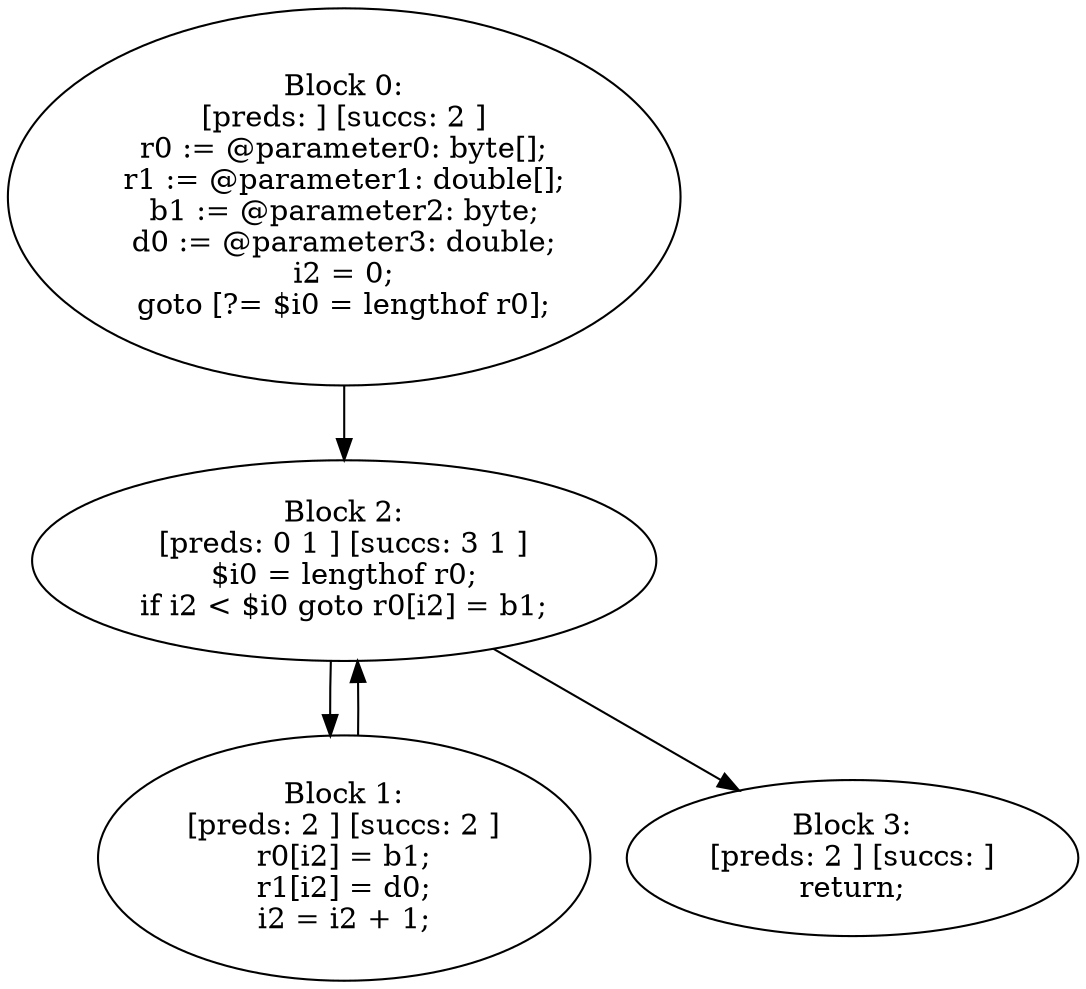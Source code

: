 digraph "unitGraph" {
    "Block 0:
[preds: ] [succs: 2 ]
r0 := @parameter0: byte[];
r1 := @parameter1: double[];
b1 := @parameter2: byte;
d0 := @parameter3: double;
i2 = 0;
goto [?= $i0 = lengthof r0];
"
    "Block 1:
[preds: 2 ] [succs: 2 ]
r0[i2] = b1;
r1[i2] = d0;
i2 = i2 + 1;
"
    "Block 2:
[preds: 0 1 ] [succs: 3 1 ]
$i0 = lengthof r0;
if i2 < $i0 goto r0[i2] = b1;
"
    "Block 3:
[preds: 2 ] [succs: ]
return;
"
    "Block 0:
[preds: ] [succs: 2 ]
r0 := @parameter0: byte[];
r1 := @parameter1: double[];
b1 := @parameter2: byte;
d0 := @parameter3: double;
i2 = 0;
goto [?= $i0 = lengthof r0];
"->"Block 2:
[preds: 0 1 ] [succs: 3 1 ]
$i0 = lengthof r0;
if i2 < $i0 goto r0[i2] = b1;
";
    "Block 1:
[preds: 2 ] [succs: 2 ]
r0[i2] = b1;
r1[i2] = d0;
i2 = i2 + 1;
"->"Block 2:
[preds: 0 1 ] [succs: 3 1 ]
$i0 = lengthof r0;
if i2 < $i0 goto r0[i2] = b1;
";
    "Block 2:
[preds: 0 1 ] [succs: 3 1 ]
$i0 = lengthof r0;
if i2 < $i0 goto r0[i2] = b1;
"->"Block 3:
[preds: 2 ] [succs: ]
return;
";
    "Block 2:
[preds: 0 1 ] [succs: 3 1 ]
$i0 = lengthof r0;
if i2 < $i0 goto r0[i2] = b1;
"->"Block 1:
[preds: 2 ] [succs: 2 ]
r0[i2] = b1;
r1[i2] = d0;
i2 = i2 + 1;
";
}
